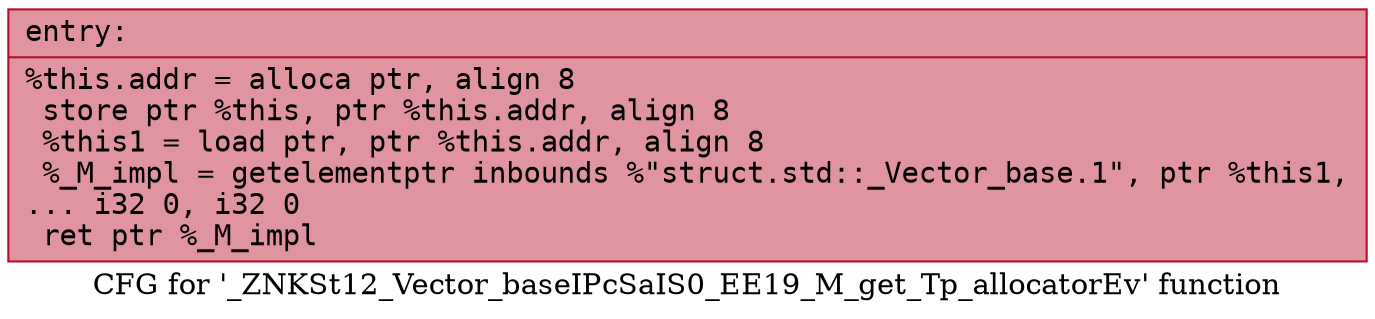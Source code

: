 digraph "CFG for '_ZNKSt12_Vector_baseIPcSaIS0_EE19_M_get_Tp_allocatorEv' function" {
	label="CFG for '_ZNKSt12_Vector_baseIPcSaIS0_EE19_M_get_Tp_allocatorEv' function";

	Node0x565291deece0 [shape=record,color="#b70d28ff", style=filled, fillcolor="#b70d2870" fontname="Courier",label="{entry:\l|  %this.addr = alloca ptr, align 8\l  store ptr %this, ptr %this.addr, align 8\l  %this1 = load ptr, ptr %this.addr, align 8\l  %_M_impl = getelementptr inbounds %\"struct.std::_Vector_base.1\", ptr %this1,\l... i32 0, i32 0\l  ret ptr %_M_impl\l}"];
}

